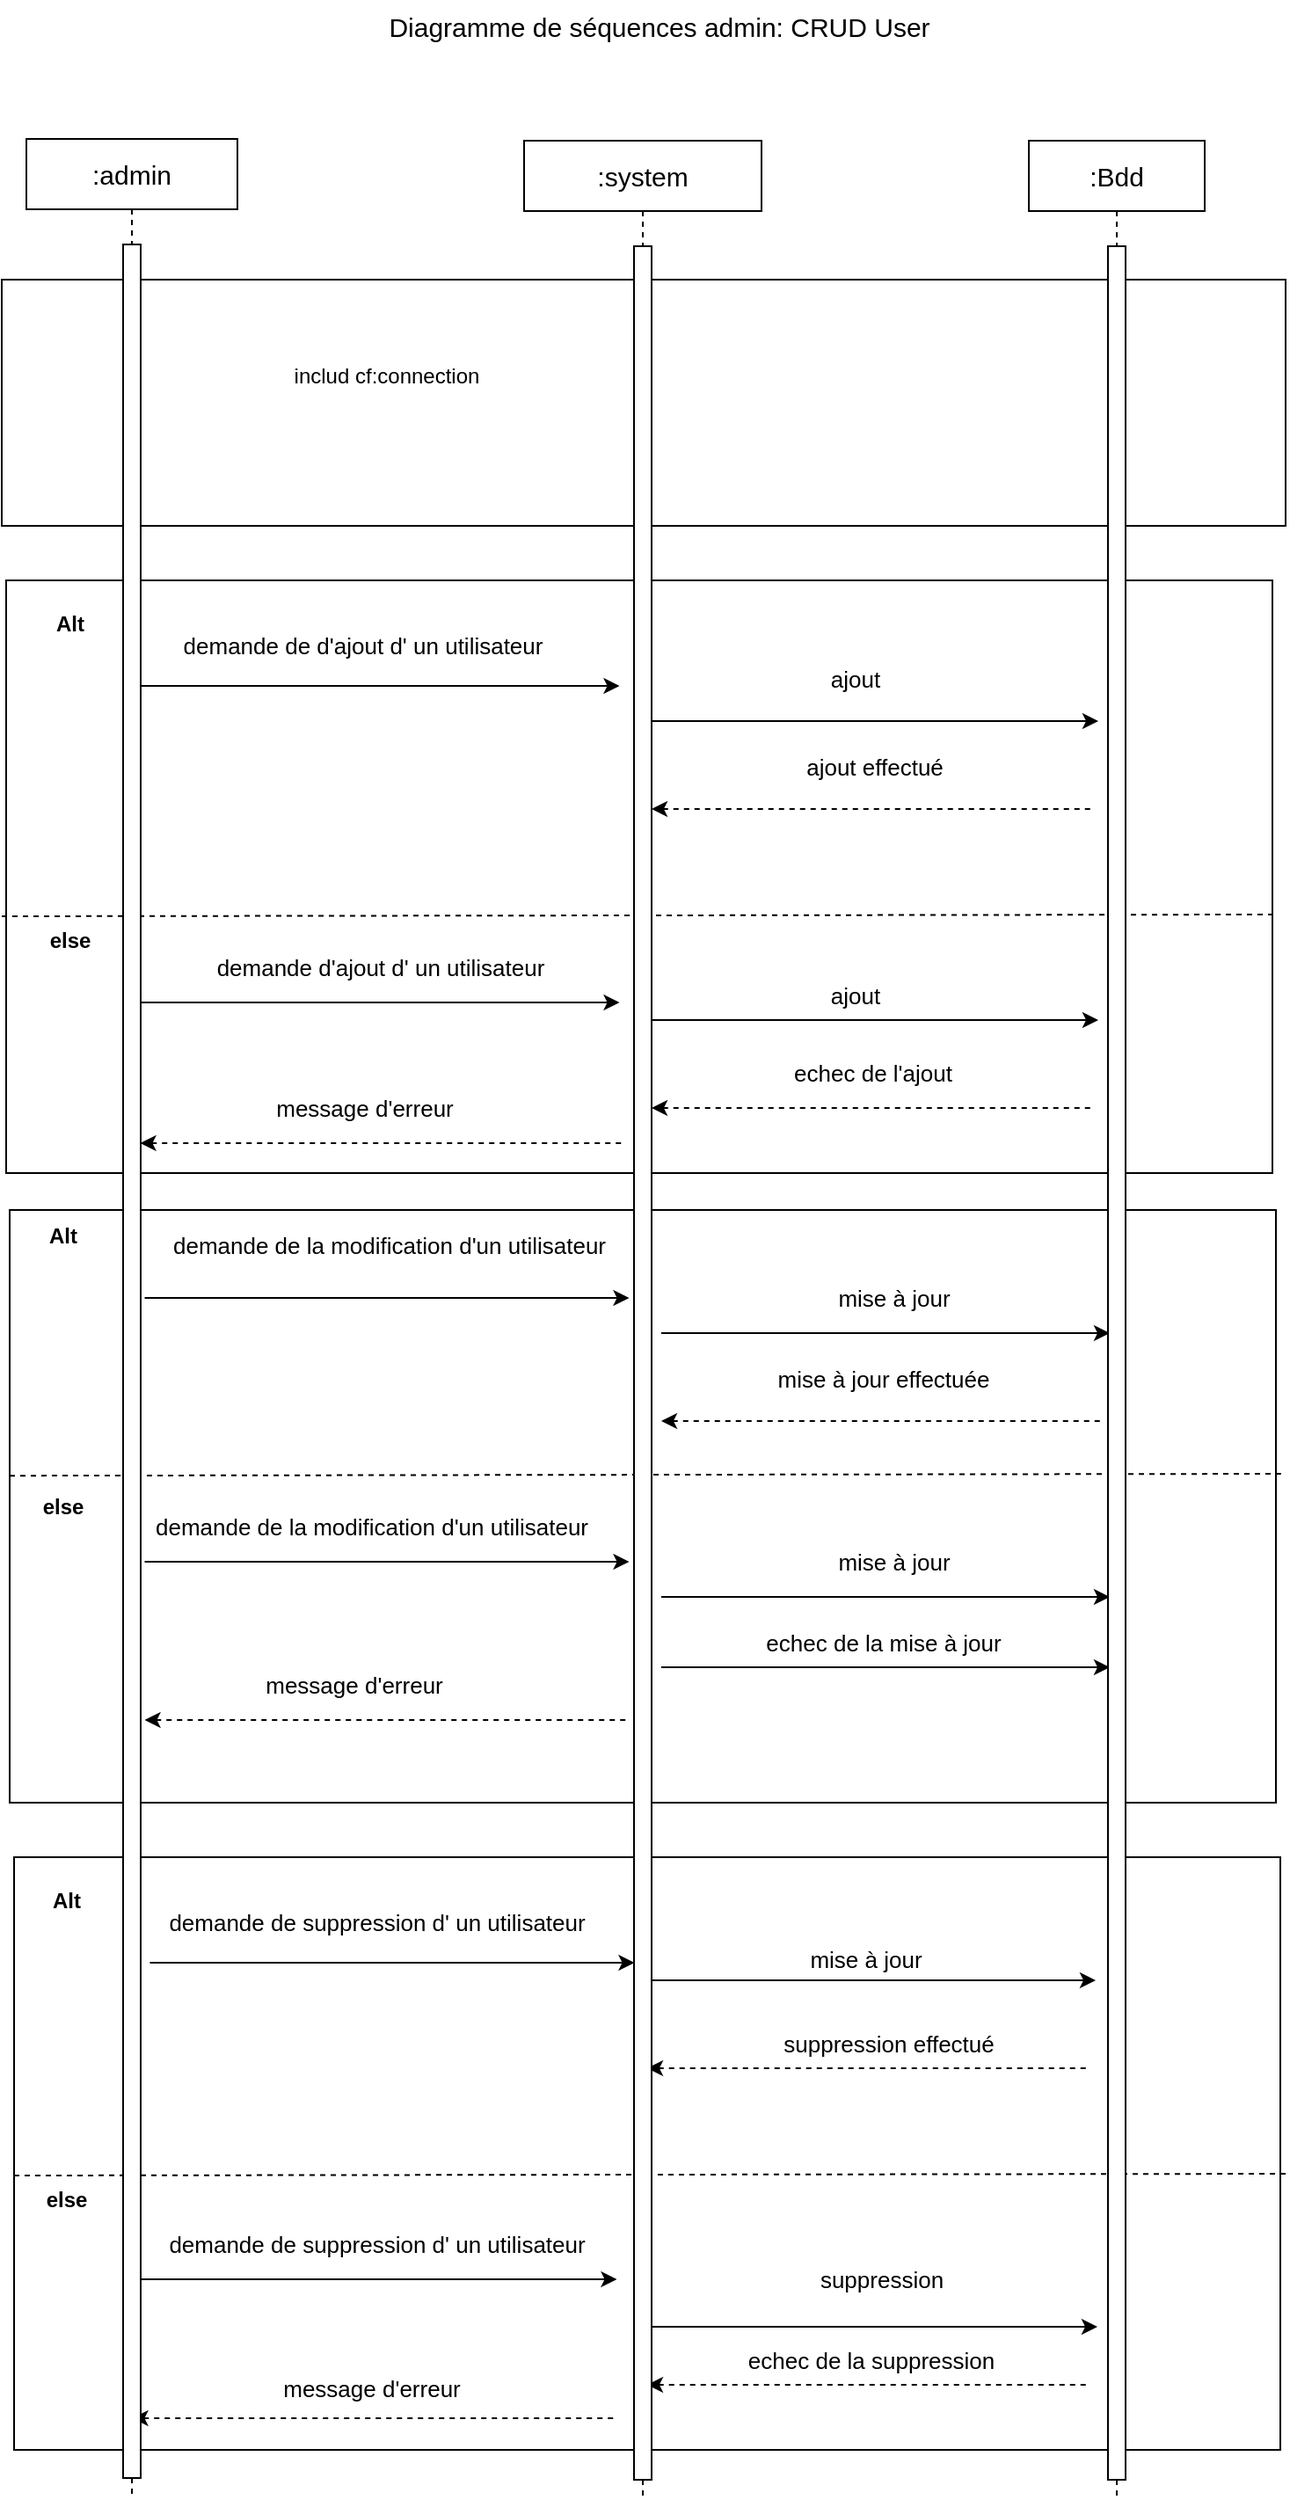 <mxfile version="24.2.5" type="device">
  <diagram name="Page-1" id="2YBvvXClWsGukQMizWep">
    <mxGraphModel dx="1433" dy="1885" grid="1" gridSize="10" guides="1" tooltips="1" connect="1" arrows="1" fold="1" page="1" pageScale="1" pageWidth="850" pageHeight="1100" math="0" shadow="0">
      <root>
        <mxCell id="0" />
        <mxCell id="1" parent="0" />
        <mxCell id="HNsuzrvbaMhc-dj44Uxk-2" value="" style="rounded=0;whiteSpace=wrap;html=1;" parent="1" vertex="1">
          <mxGeometry x="54.5" y="-402" width="720" height="337" as="geometry" />
        </mxCell>
        <mxCell id="HNsuzrvbaMhc-dj44Uxk-3" value="" style="endArrow=classic;html=1;rounded=0;" parent="1" edge="1">
          <mxGeometry width="50" height="50" relative="1" as="geometry">
            <mxPoint x="131.25" y="-352" as="sourcePoint" />
            <mxPoint x="406.75" y="-352" as="targetPoint" />
          </mxGeometry>
        </mxCell>
        <mxCell id="HNsuzrvbaMhc-dj44Uxk-4" value="&lt;span style=&quot;font-size: 13px;&quot;&gt;demande de la modification d&#39;un utilisateur&lt;/span&gt;" style="edgeLabel;html=1;align=center;verticalAlign=middle;resizable=0;points=[];" parent="HNsuzrvbaMhc-dj44Uxk-3" vertex="1" connectable="0">
          <mxGeometry x="-0.103" y="3" relative="1" as="geometry">
            <mxPoint x="15" y="-27" as="offset" />
          </mxGeometry>
        </mxCell>
        <mxCell id="HNsuzrvbaMhc-dj44Uxk-5" value="&lt;span style=&quot;font-size: 13px;&quot;&gt;mise à jour&lt;/span&gt;" style="edgeLabel;html=1;align=center;verticalAlign=middle;resizable=0;points=[];" parent="HNsuzrvbaMhc-dj44Uxk-3" vertex="1" connectable="0">
          <mxGeometry x="-0.103" y="3" relative="1" as="geometry">
            <mxPoint x="302" y="3" as="offset" />
          </mxGeometry>
        </mxCell>
        <mxCell id="HNsuzrvbaMhc-dj44Uxk-6" value="&lt;span style=&quot;font-size: 13px;&quot;&gt;mise à jour effectuée&lt;/span&gt;" style="edgeLabel;html=1;align=center;verticalAlign=middle;resizable=0;points=[];" parent="HNsuzrvbaMhc-dj44Uxk-3" vertex="1" connectable="0">
          <mxGeometry x="-0.103" y="3" relative="1" as="geometry">
            <mxPoint x="296" y="49" as="offset" />
          </mxGeometry>
        </mxCell>
        <mxCell id="HNsuzrvbaMhc-dj44Uxk-7" value="&lt;span style=&quot;font-size: 13px;&quot;&gt;message d&#39;erreur&lt;/span&gt;" style="edgeLabel;html=1;align=center;verticalAlign=middle;resizable=0;points=[];" parent="HNsuzrvbaMhc-dj44Uxk-3" vertex="1" connectable="0">
          <mxGeometry x="-0.103" y="3" relative="1" as="geometry">
            <mxPoint x="-5" y="223" as="offset" />
          </mxGeometry>
        </mxCell>
        <mxCell id="HNsuzrvbaMhc-dj44Uxk-8" value="" style="endArrow=classic;html=1;rounded=0;" parent="1" edge="1">
          <mxGeometry width="50" height="50" relative="1" as="geometry">
            <mxPoint x="425" y="-332" as="sourcePoint" />
            <mxPoint x="680" y="-332" as="targetPoint" />
            <Array as="points">
              <mxPoint x="510" y="-332" />
            </Array>
          </mxGeometry>
        </mxCell>
        <mxCell id="HNsuzrvbaMhc-dj44Uxk-9" value="" style="endArrow=none;dashed=1;html=1;rounded=0;startArrow=classic;startFill=1;" parent="1" edge="1">
          <mxGeometry width="50" height="50" relative="1" as="geometry">
            <mxPoint x="425" y="-282" as="sourcePoint" />
            <mxPoint x="675" y="-282" as="targetPoint" />
          </mxGeometry>
        </mxCell>
        <mxCell id="HNsuzrvbaMhc-dj44Uxk-10" value="" style="endArrow=classic;html=1;rounded=0;" parent="1" edge="1">
          <mxGeometry width="50" height="50" relative="1" as="geometry">
            <mxPoint x="131.25" y="-202" as="sourcePoint" />
            <mxPoint x="406.75" y="-202" as="targetPoint" />
          </mxGeometry>
        </mxCell>
        <mxCell id="HNsuzrvbaMhc-dj44Uxk-11" value="&lt;span style=&quot;font-size: 13px;&quot;&gt;demande de la modification d&#39;un utilisateur&lt;/span&gt;" style="edgeLabel;html=1;align=center;verticalAlign=middle;resizable=0;points=[];" parent="HNsuzrvbaMhc-dj44Uxk-10" vertex="1" connectable="0">
          <mxGeometry x="-0.103" y="3" relative="1" as="geometry">
            <mxPoint x="5" y="-17" as="offset" />
          </mxGeometry>
        </mxCell>
        <mxCell id="HNsuzrvbaMhc-dj44Uxk-12" value="&lt;span style=&quot;font-size: 13px;&quot;&gt;mise à jour&lt;/span&gt;" style="edgeLabel;html=1;align=center;verticalAlign=middle;resizable=0;points=[];" parent="HNsuzrvbaMhc-dj44Uxk-10" vertex="1" connectable="0">
          <mxGeometry x="-0.103" y="3" relative="1" as="geometry">
            <mxPoint x="302" y="3" as="offset" />
          </mxGeometry>
        </mxCell>
        <mxCell id="HNsuzrvbaMhc-dj44Uxk-13" value="&lt;span style=&quot;font-size: 13px;&quot;&gt;echec de la mise à jour&lt;/span&gt;" style="edgeLabel;html=1;align=center;verticalAlign=middle;resizable=0;points=[];" parent="HNsuzrvbaMhc-dj44Uxk-10" vertex="1" connectable="0">
          <mxGeometry x="-0.103" y="3" relative="1" as="geometry">
            <mxPoint x="296" y="49" as="offset" />
          </mxGeometry>
        </mxCell>
        <mxCell id="HNsuzrvbaMhc-dj44Uxk-14" value="" style="endArrow=none;dashed=1;html=1;rounded=0;entryX=1.004;entryY=0.611;entryDx=0;entryDy=0;entryPerimeter=0;" parent="1" edge="1">
          <mxGeometry width="50" height="50" relative="1" as="geometry">
            <mxPoint x="54.5" y="-250.91" as="sourcePoint" />
            <mxPoint x="777.38" y="-252.003" as="targetPoint" />
          </mxGeometry>
        </mxCell>
        <mxCell id="HNsuzrvbaMhc-dj44Uxk-15" value="&lt;font style=&quot;font-size: 15px;&quot;&gt;Diagramme de séquences admin: CRUD User&lt;/font&gt;" style="text;html=1;align=center;verticalAlign=middle;whiteSpace=wrap;rounded=0;" parent="1" vertex="1">
          <mxGeometry x="266.25" y="-1090" width="315.5" height="30" as="geometry" />
        </mxCell>
        <mxCell id="HNsuzrvbaMhc-dj44Uxk-16" value="" style="endArrow=classic;html=1;rounded=0;" parent="1" edge="1">
          <mxGeometry width="50" height="50" relative="1" as="geometry">
            <mxPoint x="425" y="-142" as="sourcePoint" />
            <mxPoint x="680" y="-142" as="targetPoint" />
          </mxGeometry>
        </mxCell>
        <mxCell id="HNsuzrvbaMhc-dj44Uxk-17" value="" style="endArrow=none;dashed=1;html=1;rounded=0;startArrow=classic;startFill=1;" parent="1" edge="1">
          <mxGeometry width="50" height="50" relative="1" as="geometry">
            <mxPoint x="131.25" y="-112" as="sourcePoint" />
            <mxPoint x="406.75" y="-112" as="targetPoint" />
          </mxGeometry>
        </mxCell>
        <mxCell id="HNsuzrvbaMhc-dj44Uxk-18" value="&lt;b&gt;else&lt;/b&gt;" style="text;html=1;align=center;verticalAlign=middle;whiteSpace=wrap;rounded=0;" parent="1" vertex="1">
          <mxGeometry x="54.5" y="-248.5" width="60" height="30" as="geometry" />
        </mxCell>
        <mxCell id="HNsuzrvbaMhc-dj44Uxk-19" value="&lt;b&gt;Alt&lt;/b&gt;" style="text;html=1;align=center;verticalAlign=middle;whiteSpace=wrap;rounded=0;" parent="1" vertex="1">
          <mxGeometry x="54.5" y="-402" width="60" height="30" as="geometry" />
        </mxCell>
        <mxCell id="HNsuzrvbaMhc-dj44Uxk-20" value="" style="rounded=0;whiteSpace=wrap;html=1;" parent="1" vertex="1">
          <mxGeometry x="50" y="-931" width="730" height="140" as="geometry" />
        </mxCell>
        <mxCell id="HNsuzrvbaMhc-dj44Uxk-21" value="includ cf:connection" style="text;html=1;align=center;verticalAlign=middle;whiteSpace=wrap;rounded=0;" parent="1" vertex="1">
          <mxGeometry x="154" y="-891" width="230" height="30" as="geometry" />
        </mxCell>
        <mxCell id="HNsuzrvbaMhc-dj44Uxk-22" value="" style="rounded=0;whiteSpace=wrap;html=1;" parent="1" vertex="1">
          <mxGeometry x="57" y="-34" width="720" height="337" as="geometry" />
        </mxCell>
        <mxCell id="HNsuzrvbaMhc-dj44Uxk-23" value="&lt;b&gt;Alt&lt;/b&gt;" style="text;html=1;align=center;verticalAlign=middle;whiteSpace=wrap;rounded=0;" parent="1" vertex="1">
          <mxGeometry x="57" y="-24" width="60" height="30" as="geometry" />
        </mxCell>
        <mxCell id="HNsuzrvbaMhc-dj44Uxk-29" value="" style="endArrow=classic;html=1;rounded=0;" parent="1" edge="1">
          <mxGeometry width="50" height="50" relative="1" as="geometry">
            <mxPoint x="417" y="36" as="sourcePoint" />
            <mxPoint x="672" y="36" as="targetPoint" />
          </mxGeometry>
        </mxCell>
        <mxCell id="HNsuzrvbaMhc-dj44Uxk-30" value="" style="endArrow=none;dashed=1;html=1;rounded=0;startArrow=classic;startFill=1;" parent="1" edge="1">
          <mxGeometry width="50" height="50" relative="1" as="geometry">
            <mxPoint x="417" y="86" as="sourcePoint" />
            <mxPoint x="667" y="86" as="targetPoint" />
          </mxGeometry>
        </mxCell>
        <mxCell id="HNsuzrvbaMhc-dj44Uxk-31" value="" style="endArrow=none;dashed=1;html=1;rounded=0;entryX=1.004;entryY=0.611;entryDx=0;entryDy=0;entryPerimeter=0;" parent="1" edge="1">
          <mxGeometry width="50" height="50" relative="1" as="geometry">
            <mxPoint x="57" y="147" as="sourcePoint" />
            <mxPoint x="780" y="146" as="targetPoint" />
          </mxGeometry>
        </mxCell>
        <mxCell id="HNsuzrvbaMhc-dj44Uxk-32" value="" style="endArrow=classic;html=1;rounded=0;" parent="1" edge="1">
          <mxGeometry width="50" height="50" relative="1" as="geometry">
            <mxPoint x="124.25" y="206" as="sourcePoint" />
            <mxPoint x="399.75" y="206" as="targetPoint" />
          </mxGeometry>
        </mxCell>
        <mxCell id="HNsuzrvbaMhc-dj44Uxk-33" value="&lt;span style=&quot;font-size: 13px;&quot;&gt;demande de suppression d&#39; un utilisateur&lt;/span&gt;" style="edgeLabel;html=1;align=center;verticalAlign=middle;resizable=0;points=[];" parent="HNsuzrvbaMhc-dj44Uxk-32" vertex="1" connectable="0">
          <mxGeometry x="-0.103" y="3" relative="1" as="geometry">
            <mxPoint x="15" y="-17" as="offset" />
          </mxGeometry>
        </mxCell>
        <mxCell id="HNsuzrvbaMhc-dj44Uxk-34" value="&lt;span style=&quot;font-size: 13px;&quot;&gt;suppression&lt;/span&gt;" style="edgeLabel;html=1;align=center;verticalAlign=middle;resizable=0;points=[];" parent="HNsuzrvbaMhc-dj44Uxk-32" vertex="1" connectable="0">
          <mxGeometry x="-0.103" y="3" relative="1" as="geometry">
            <mxPoint x="302" y="3" as="offset" />
          </mxGeometry>
        </mxCell>
        <mxCell id="HNsuzrvbaMhc-dj44Uxk-35" value="&lt;span style=&quot;font-size: 13px;&quot;&gt;echec de la suppression&lt;/span&gt;" style="edgeLabel;html=1;align=center;verticalAlign=middle;resizable=0;points=[];" parent="HNsuzrvbaMhc-dj44Uxk-32" vertex="1" connectable="0">
          <mxGeometry x="-0.103" y="3" relative="1" as="geometry">
            <mxPoint x="296" y="49" as="offset" />
          </mxGeometry>
        </mxCell>
        <mxCell id="HNsuzrvbaMhc-dj44Uxk-36" value="" style="endArrow=none;dashed=1;html=1;rounded=0;startArrow=classic;startFill=1;" parent="1" edge="1">
          <mxGeometry width="50" height="50" relative="1" as="geometry">
            <mxPoint x="124.25" y="285" as="sourcePoint" />
            <mxPoint x="399.75" y="285" as="targetPoint" />
          </mxGeometry>
        </mxCell>
        <mxCell id="HNsuzrvbaMhc-dj44Uxk-37" value="" style="endArrow=none;dashed=1;html=1;rounded=0;startArrow=classic;startFill=1;" parent="1" edge="1">
          <mxGeometry width="50" height="50" relative="1" as="geometry">
            <mxPoint x="417" y="266" as="sourcePoint" />
            <mxPoint x="667" y="266" as="targetPoint" />
          </mxGeometry>
        </mxCell>
        <mxCell id="HNsuzrvbaMhc-dj44Uxk-38" value="&lt;b&gt;else&lt;/b&gt;" style="text;html=1;align=center;verticalAlign=middle;whiteSpace=wrap;rounded=0;" parent="1" vertex="1">
          <mxGeometry x="57" y="146" width="60" height="30" as="geometry" />
        </mxCell>
        <mxCell id="HNsuzrvbaMhc-dj44Uxk-44" value="&lt;font style=&quot;font-size: 15px;&quot;&gt;:Bdd&lt;/font&gt;" style="shape=umlLifeline;perimeter=lifelinePerimeter;whiteSpace=wrap;html=1;container=0;dropTarget=0;collapsible=0;recursiveResize=0;outlineConnect=0;portConstraint=eastwest;newEdgeStyle={&quot;edgeStyle&quot;:&quot;elbowEdgeStyle&quot;,&quot;elbow&quot;:&quot;vertical&quot;,&quot;curved&quot;:0,&quot;rounded&quot;:0};" parent="1" vertex="1">
          <mxGeometry x="634" y="-1010" width="100" height="1340" as="geometry" />
        </mxCell>
        <mxCell id="HNsuzrvbaMhc-dj44Uxk-47" value="" style="endArrow=classic;html=1;rounded=0;" parent="1" edge="1">
          <mxGeometry width="50" height="50" relative="1" as="geometry">
            <mxPoint x="425" y="-182" as="sourcePoint" />
            <mxPoint x="680" y="-182" as="targetPoint" />
            <Array as="points">
              <mxPoint x="510" y="-182" />
            </Array>
          </mxGeometry>
        </mxCell>
        <mxCell id="HNsuzrvbaMhc-dj44Uxk-48" value="" style="endArrow=classic;html=1;rounded=0;" parent="1" edge="1">
          <mxGeometry width="50" height="50" relative="1" as="geometry">
            <mxPoint x="418" y="233" as="sourcePoint" />
            <mxPoint x="673" y="233" as="targetPoint" />
            <Array as="points">
              <mxPoint x="503" y="233" />
            </Array>
          </mxGeometry>
        </mxCell>
        <mxCell id="J4y-gnYXWAkhFkJmIQpk-16" value="" style="endArrow=classic;html=1;rounded=0;" edge="1" parent="1">
          <mxGeometry width="50" height="50" relative="1" as="geometry">
            <mxPoint x="134.25" y="26" as="sourcePoint" />
            <mxPoint x="409.75" y="26" as="targetPoint" />
          </mxGeometry>
        </mxCell>
        <mxCell id="J4y-gnYXWAkhFkJmIQpk-17" value="&lt;span style=&quot;font-size: 13px;&quot;&gt;demande de suppression d&#39; un utilisateur&lt;/span&gt;" style="edgeLabel;html=1;align=center;verticalAlign=middle;resizable=0;points=[];" vertex="1" connectable="0" parent="J4y-gnYXWAkhFkJmIQpk-16">
          <mxGeometry x="-0.103" y="3" relative="1" as="geometry">
            <mxPoint x="5" y="-20" as="offset" />
          </mxGeometry>
        </mxCell>
        <mxCell id="J4y-gnYXWAkhFkJmIQpk-19" value="&lt;span style=&quot;font-size: 13px;&quot;&gt;suppression effectué&lt;/span&gt;" style="edgeLabel;html=1;align=center;verticalAlign=middle;resizable=0;points=[];" vertex="1" connectable="0" parent="J4y-gnYXWAkhFkJmIQpk-16">
          <mxGeometry x="-0.103" y="3" relative="1" as="geometry">
            <mxPoint x="296" y="49" as="offset" />
          </mxGeometry>
        </mxCell>
        <mxCell id="J4y-gnYXWAkhFkJmIQpk-20" value="&lt;span style=&quot;font-size: 13px;&quot;&gt;message d&#39;erreur&lt;/span&gt;" style="edgeLabel;html=1;align=center;verticalAlign=middle;resizable=0;points=[];" vertex="1" connectable="0" parent="J4y-gnYXWAkhFkJmIQpk-16">
          <mxGeometry x="-0.103" y="3" relative="1" as="geometry">
            <mxPoint x="2" y="245" as="offset" />
          </mxGeometry>
        </mxCell>
        <mxCell id="J4y-gnYXWAkhFkJmIQpk-30" value="&lt;span style=&quot;font-size: 13px;&quot;&gt;mise à jour&lt;/span&gt;" style="edgeLabel;html=1;align=center;verticalAlign=middle;resizable=0;points=[];" vertex="1" connectable="0" parent="1">
          <mxGeometry x="540.25" y="18" as="geometry">
            <mxPoint y="6" as="offset" />
          </mxGeometry>
        </mxCell>
        <mxCell id="J4y-gnYXWAkhFkJmIQpk-51" value="" style="rounded=0;whiteSpace=wrap;html=1;" vertex="1" parent="1">
          <mxGeometry x="52.5" y="-760" width="720" height="337" as="geometry" />
        </mxCell>
        <mxCell id="J4y-gnYXWAkhFkJmIQpk-52" value="&lt;b&gt;Alt&lt;/b&gt;" style="text;html=1;align=center;verticalAlign=middle;whiteSpace=wrap;rounded=0;" vertex="1" parent="1">
          <mxGeometry x="58.5" y="-750" width="60" height="30" as="geometry" />
        </mxCell>
        <mxCell id="J4y-gnYXWAkhFkJmIQpk-53" value="" style="endArrow=none;dashed=1;html=1;rounded=0;entryX=1.004;entryY=0.611;entryDx=0;entryDy=0;entryPerimeter=0;" edge="1" parent="1">
          <mxGeometry width="50" height="50" relative="1" as="geometry">
            <mxPoint x="50" y="-569" as="sourcePoint" />
            <mxPoint x="773" y="-570" as="targetPoint" />
          </mxGeometry>
        </mxCell>
        <mxCell id="J4y-gnYXWAkhFkJmIQpk-54" value="" style="endArrow=classic;html=1;rounded=0;" edge="1" parent="1">
          <mxGeometry width="50" height="50" relative="1" as="geometry">
            <mxPoint x="125.75" y="-700" as="sourcePoint" />
            <mxPoint x="401.25" y="-700" as="targetPoint" />
          </mxGeometry>
        </mxCell>
        <mxCell id="J4y-gnYXWAkhFkJmIQpk-55" value="&lt;span style=&quot;font-size: 13px;&quot;&gt;demande de d&#39;ajout d&#39; un utilisateur&lt;/span&gt;" style="edgeLabel;html=1;align=center;verticalAlign=middle;resizable=0;points=[];" vertex="1" connectable="0" parent="J4y-gnYXWAkhFkJmIQpk-54">
          <mxGeometry x="-0.103" y="3" relative="1" as="geometry">
            <mxPoint x="5" y="-20" as="offset" />
          </mxGeometry>
        </mxCell>
        <mxCell id="J4y-gnYXWAkhFkJmIQpk-56" value="&lt;span style=&quot;font-size: 13px;&quot;&gt;ajout effectué&lt;/span&gt;" style="edgeLabel;html=1;align=center;verticalAlign=middle;resizable=0;points=[];" vertex="1" connectable="0" parent="J4y-gnYXWAkhFkJmIQpk-54">
          <mxGeometry x="-0.103" y="3" relative="1" as="geometry">
            <mxPoint x="296" y="49" as="offset" />
          </mxGeometry>
        </mxCell>
        <mxCell id="J4y-gnYXWAkhFkJmIQpk-57" value="&lt;span style=&quot;font-size: 13px;&quot;&gt;message d&#39;erreur&lt;/span&gt;" style="edgeLabel;html=1;align=center;verticalAlign=middle;resizable=0;points=[];" vertex="1" connectable="0" parent="J4y-gnYXWAkhFkJmIQpk-54">
          <mxGeometry x="-0.103" y="3" relative="1" as="geometry">
            <mxPoint x="6" y="243" as="offset" />
          </mxGeometry>
        </mxCell>
        <mxCell id="J4y-gnYXWAkhFkJmIQpk-58" value="&lt;span style=&quot;font-size: 13px;&quot;&gt;demande d&#39;ajout d&#39; un utilisateur&lt;/span&gt;" style="edgeLabel;html=1;align=center;verticalAlign=middle;resizable=0;points=[];" vertex="1" connectable="0" parent="J4y-gnYXWAkhFkJmIQpk-54">
          <mxGeometry x="-0.103" y="3" relative="1" as="geometry">
            <mxPoint x="15" y="163" as="offset" />
          </mxGeometry>
        </mxCell>
        <mxCell id="J4y-gnYXWAkhFkJmIQpk-59" value="&lt;span style=&quot;font-size: 13px;&quot;&gt;echec de l&#39;ajout&lt;/span&gt;" style="edgeLabel;html=1;align=center;verticalAlign=middle;resizable=0;points=[];" vertex="1" connectable="0" parent="J4y-gnYXWAkhFkJmIQpk-54">
          <mxGeometry x="-0.103" y="3" relative="1" as="geometry">
            <mxPoint x="295" y="223" as="offset" />
          </mxGeometry>
        </mxCell>
        <mxCell id="J4y-gnYXWAkhFkJmIQpk-60" value="" style="endArrow=classic;html=1;rounded=0;" edge="1" parent="1">
          <mxGeometry width="50" height="50" relative="1" as="geometry">
            <mxPoint x="418.5" y="-680" as="sourcePoint" />
            <mxPoint x="673.5" y="-680" as="targetPoint" />
          </mxGeometry>
        </mxCell>
        <mxCell id="J4y-gnYXWAkhFkJmIQpk-61" value="" style="endArrow=none;dashed=1;html=1;rounded=0;startArrow=classic;startFill=1;" edge="1" parent="1">
          <mxGeometry width="50" height="50" relative="1" as="geometry">
            <mxPoint x="419.5" y="-630" as="sourcePoint" />
            <mxPoint x="669.5" y="-630" as="targetPoint" />
          </mxGeometry>
        </mxCell>
        <mxCell id="J4y-gnYXWAkhFkJmIQpk-62" value="" style="endArrow=none;dashed=1;html=1;rounded=0;startArrow=classic;startFill=1;" edge="1" parent="1">
          <mxGeometry width="50" height="50" relative="1" as="geometry">
            <mxPoint x="128.75" y="-440" as="sourcePoint" />
            <mxPoint x="404.25" y="-440" as="targetPoint" />
          </mxGeometry>
        </mxCell>
        <mxCell id="J4y-gnYXWAkhFkJmIQpk-63" value="&lt;span style=&quot;font-size: 13px;&quot;&gt;ajout&lt;/span&gt;" style="edgeLabel;html=1;align=center;verticalAlign=middle;resizable=0;points=[];" vertex="1" connectable="0" parent="1">
          <mxGeometry x="534.75" y="-710" as="geometry">
            <mxPoint y="6" as="offset" />
          </mxGeometry>
        </mxCell>
        <mxCell id="J4y-gnYXWAkhFkJmIQpk-64" value="&lt;b&gt;else&lt;/b&gt;" style="text;html=1;align=center;verticalAlign=middle;whiteSpace=wrap;rounded=0;" vertex="1" parent="1">
          <mxGeometry x="58.5" y="-570" width="60" height="30" as="geometry" />
        </mxCell>
        <mxCell id="J4y-gnYXWAkhFkJmIQpk-65" value="" style="endArrow=classic;html=1;rounded=0;" edge="1" parent="1">
          <mxGeometry width="50" height="50" relative="1" as="geometry">
            <mxPoint x="125.75" y="-520" as="sourcePoint" />
            <mxPoint x="401.25" y="-520" as="targetPoint" />
          </mxGeometry>
        </mxCell>
        <mxCell id="J4y-gnYXWAkhFkJmIQpk-66" value="" style="endArrow=none;dashed=1;html=1;rounded=0;startArrow=classic;startFill=1;" edge="1" parent="1">
          <mxGeometry width="50" height="50" relative="1" as="geometry">
            <mxPoint x="419.5" y="-460" as="sourcePoint" />
            <mxPoint x="669.5" y="-460" as="targetPoint" />
          </mxGeometry>
        </mxCell>
        <mxCell id="J4y-gnYXWAkhFkJmIQpk-67" value="" style="endArrow=classic;html=1;rounded=0;" edge="1" parent="1">
          <mxGeometry width="50" height="50" relative="1" as="geometry">
            <mxPoint x="418.5" y="-510" as="sourcePoint" />
            <mxPoint x="673.5" y="-510" as="targetPoint" />
          </mxGeometry>
        </mxCell>
        <mxCell id="J4y-gnYXWAkhFkJmIQpk-68" value="&lt;span style=&quot;font-size: 13px;&quot;&gt;ajout&lt;/span&gt;" style="edgeLabel;html=1;align=center;verticalAlign=middle;resizable=0;points=[];" vertex="1" connectable="0" parent="1">
          <mxGeometry x="534.75" y="-530" as="geometry">
            <mxPoint y="6" as="offset" />
          </mxGeometry>
        </mxCell>
        <mxCell id="J4y-gnYXWAkhFkJmIQpk-69" value="&lt;font style=&quot;font-size: 15px;&quot;&gt;:admin&lt;/font&gt;" style="shape=umlLifeline;perimeter=lifelinePerimeter;whiteSpace=wrap;html=1;container=0;dropTarget=0;collapsible=0;recursiveResize=0;outlineConnect=0;portConstraint=eastwest;newEdgeStyle={&quot;edgeStyle&quot;:&quot;elbowEdgeStyle&quot;,&quot;elbow&quot;:&quot;vertical&quot;,&quot;curved&quot;:0,&quot;rounded&quot;:0};" vertex="1" parent="1">
          <mxGeometry x="64" y="-1011" width="120" height="1341" as="geometry" />
        </mxCell>
        <mxCell id="J4y-gnYXWAkhFkJmIQpk-70" value="" style="html=1;points=[];perimeter=orthogonalPerimeter;outlineConnect=0;targetShapes=umlLifeline;portConstraint=eastwest;newEdgeStyle={&quot;edgeStyle&quot;:&quot;elbowEdgeStyle&quot;,&quot;elbow&quot;:&quot;vertical&quot;,&quot;curved&quot;:0,&quot;rounded&quot;:0};" vertex="1" parent="J4y-gnYXWAkhFkJmIQpk-69">
          <mxGeometry x="55" y="60" width="10" height="1270" as="geometry" />
        </mxCell>
        <mxCell id="J4y-gnYXWAkhFkJmIQpk-71" value="&lt;font style=&quot;font-size: 15px;&quot;&gt;:system&lt;/font&gt;" style="shape=umlLifeline;perimeter=lifelinePerimeter;whiteSpace=wrap;html=1;container=0;dropTarget=0;collapsible=0;recursiveResize=0;outlineConnect=0;portConstraint=eastwest;newEdgeStyle={&quot;edgeStyle&quot;:&quot;elbowEdgeStyle&quot;,&quot;elbow&quot;:&quot;vertical&quot;,&quot;curved&quot;:0,&quot;rounded&quot;:0};" vertex="1" parent="1">
          <mxGeometry x="347" y="-1010" width="135" height="1340" as="geometry" />
        </mxCell>
        <mxCell id="J4y-gnYXWAkhFkJmIQpk-72" value="" style="html=1;points=[];perimeter=orthogonalPerimeter;outlineConnect=0;targetShapes=umlLifeline;portConstraint=eastwest;newEdgeStyle={&quot;edgeStyle&quot;:&quot;elbowEdgeStyle&quot;,&quot;elbow&quot;:&quot;vertical&quot;,&quot;curved&quot;:0,&quot;rounded&quot;:0};" vertex="1" parent="J4y-gnYXWAkhFkJmIQpk-71">
          <mxGeometry x="62.5" y="60" width="10" height="1270" as="geometry" />
        </mxCell>
        <mxCell id="J4y-gnYXWAkhFkJmIQpk-73" value="&lt;span style=&quot;color: rgba(0, 0, 0, 0); font-family: monospace; font-size: 0px; text-align: start;&quot;&gt;%3CmxGraphModel%3E%3Croot%3E%3CmxCell%20id%3D%220%22%2F%3E%3CmxCell%20id%3D%221%22%20parent%3D%220%22%2F%3E%3CmxCell%20id%3D%222%22%20value%3D%22%26lt%3Bfont%20style%3D%26quot%3Bfont-size%3A%2015px%3B%26quot%3B%26gt%3B%3Asystem%26lt%3B%2Ffont%26gt%3B%22%20style%3D%22shape%3DumlLifeline%3Bperimeter%3DlifelinePerimeter%3BwhiteSpace%3Dwrap%3Bhtml%3D1%3Bcontainer%3D0%3BdropTarget%3D0%3Bcollapsible%3D0%3BrecursiveResize%3D0%3BoutlineConnect%3D0%3BportConstraint%3Deastwest%3BnewEdgeStyle%3D%7B%26quot%3BedgeStyle%26quot%3B%3A%26quot%3BelbowEdgeStyle%26quot%3B%2C%26quot%3Belbow%26quot%3B%3A%26quot%3Bvertical%26quot%3B%2C%26quot%3Bcurved%26quot%3B%3A0%2C%26quot%3Brounded%26quot%3B%3A0%7D%3B%22%20vertex%3D%221%22%20parent%3D%221%22%3E%3CmxGeometry%20x%3D%22347%22%20y%3D%22-1010%22%20width%3D%22135%22%20height%3D%221460%22%20as%3D%22geometry%22%2F%3E%3C%2FmxCell%3E%3CmxCell%20id%3D%223%22%20value%3D%22%22%20style%3D%22html%3D1%3Bpoints%3D%5B%5D%3Bperimeter%3DorthogonalPerimeter%3BoutlineConnect%3D0%3BtargetShapes%3DumlLifeline%3BportConstraint%3Deastwest%3BnewEdgeStyle%3D%7B%26quot%3BedgeStyle%26quot%3B%3A%26quot%3BelbowEdgeStyle%26quot%3B%2C%26quot%3Belbow%26quot%3B%3A%26quot%3Bvertical%26quot%3B%2C%26quot%3Bcurved%26quot%3B%3A0%2C%26quot%3Brounded%26quot%3B%3A0%7D%3B%22%20vertex%3D%221%22%20parent%3D%222%22%3E%3CmxGeometry%20x%3D%2262.5%22%20y%3D%2260%22%20width%3D%2210%22%20height%3D%22910%22%20as%3D%22geometry%22%2F%3E%3C%2FmxCell%3E%3C%2Froot%3E%3C%2FmxGraphModel%3E&lt;/span&gt;" style="html=1;points=[];perimeter=orthogonalPerimeter;outlineConnect=0;targetShapes=umlLifeline;portConstraint=eastwest;newEdgeStyle={&quot;edgeStyle&quot;:&quot;elbowEdgeStyle&quot;,&quot;elbow&quot;:&quot;vertical&quot;,&quot;curved&quot;:0,&quot;rounded&quot;:0};" vertex="1" parent="1">
          <mxGeometry x="679" y="-950" width="10" height="1270" as="geometry" />
        </mxCell>
      </root>
    </mxGraphModel>
  </diagram>
</mxfile>
